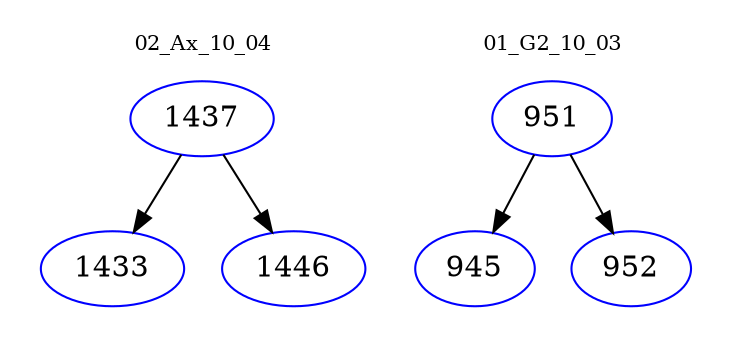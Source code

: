 digraph{
subgraph cluster_0 {
color = white
label = "02_Ax_10_04";
fontsize=10;
T0_1437 [label="1437", color="blue"]
T0_1437 -> T0_1433 [color="black"]
T0_1433 [label="1433", color="blue"]
T0_1437 -> T0_1446 [color="black"]
T0_1446 [label="1446", color="blue"]
}
subgraph cluster_1 {
color = white
label = "01_G2_10_03";
fontsize=10;
T1_951 [label="951", color="blue"]
T1_951 -> T1_945 [color="black"]
T1_945 [label="945", color="blue"]
T1_951 -> T1_952 [color="black"]
T1_952 [label="952", color="blue"]
}
}
